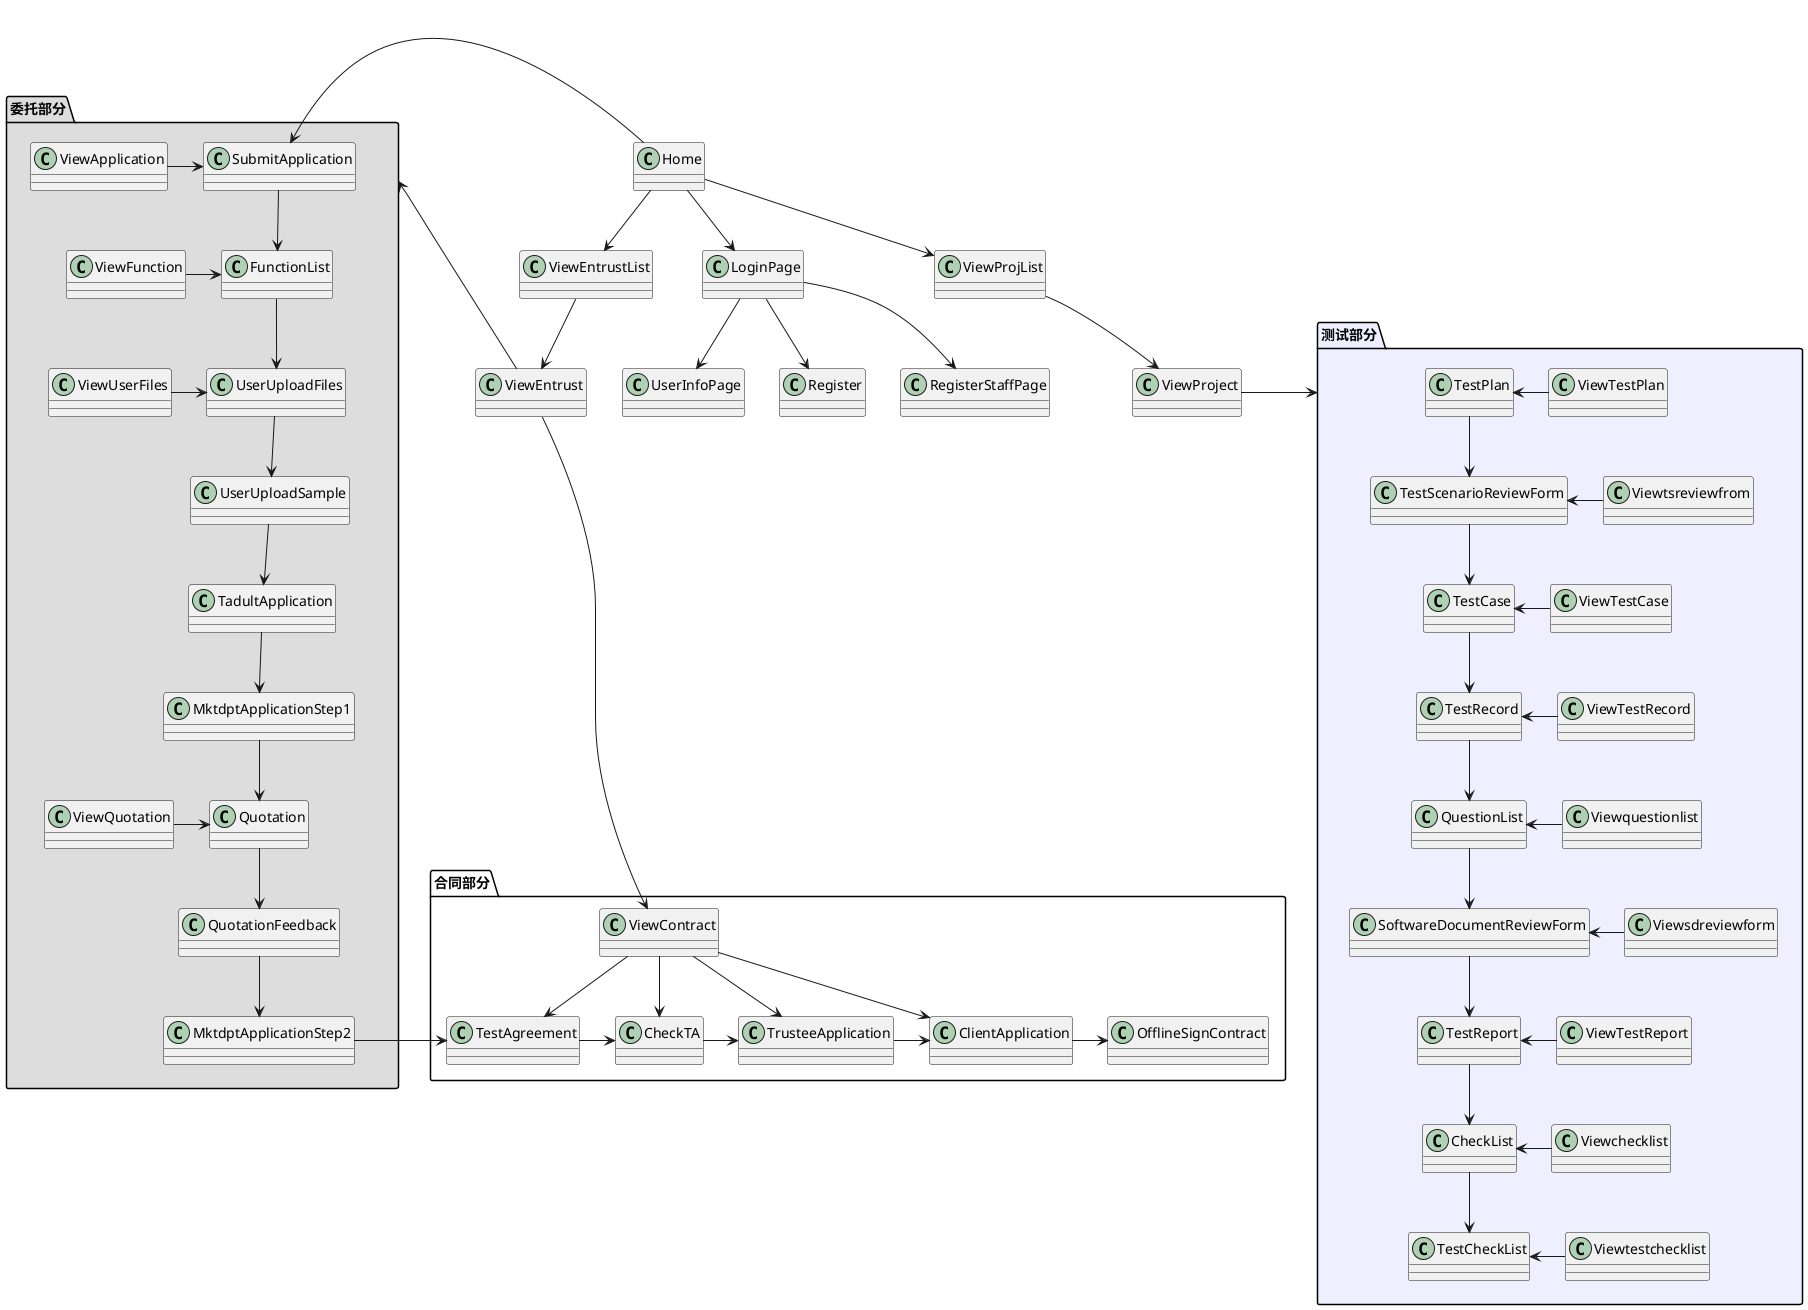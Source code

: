 @startuml
'基础界面
'----------------------
class Home 
'主界面
class LoginPage
'登录界面
class UserInfoPage
'用户信息界面 
class Register
'注册界面
class RegisterStaffPage
'注册工作人员界面
class ViewEntrustList
'查看委托列表
class ViewProjList
'查看项目列表
class ViewEntrust
'查看委托

Home-->LoginPage
LoginPage-->UserInfoPage
LoginPage-->Register
LoginPage-->RegisterStaffPage
Home-->ViewEntrustList
Home-->ViewProjList
ViewEntrustList-->ViewEntrust
ViewProjList-->ViewProject

'----------------------
'委托部分
'----------------------
Package "委托部分" #DDDDDD{
class SubmitApplication
'申请表
class FunctionList
'委托测试软件功能列表
class UserUploadFiles
'用户上传软件文档
class UserUploadSample
'用户上传样品
class TadultApplication
'测试部审核用户申请表
class MktdptApplicationStep1
'市场部审核用户申请表
class Quotation
'市场部填写报价单
class QuotationFeedback
'用户查看报价单并进行回复
class MktdptApplicationStep2
'市场部填写项目编号
Home-left->SubmitApplication
ViewApplication-right->SubmitApplication
SubmitApplication-->FunctionList
ViewFunction-right->FunctionList
FunctionList-->UserUploadFiles
ViewUserFiles-right->UserUploadFiles
UserUploadFiles-->UserUploadSample
UserUploadSample-->TadultApplication
TadultApplication-->MktdptApplicationStep1
MktdptApplicationStep1-->Quotation
ViewQuotation-right->Quotation
Quotation-->QuotationFeedback
QuotationFeedback-->MktdptApplicationStep2
}
'----------------------
'合同部分
'----------------------
Package "合同部分"{
class ViewContract
'查看合同
class TestAgreement
'履行期限(受托方)
class CheckTA
'确认履行期限
class TrusteeApplication
'签章(受托方)
class ClientApplication
'签章(委托方)
class OfflineSignContract
'线下签署保密协议
MktdptApplicationStep2-right->TestAgreement
TestAgreement-right->CheckTA
CheckTA-right->TrusteeApplication
TrusteeApplication-right->ClientApplication
ClientApplication-right->OfflineSignContract
ViewContract-->TestAgreement
ViewContract-->CheckTA
ViewContract-->TrusteeApplication
ViewContract-->ClientApplication
}
'----------------------
'测试部分
'----------------------
ViewEntrust-->"委托部分"
ViewEntrust-->ViewContract
ViewProject-right->"测试部分"
Package "测试部分" #EEEFFF{

class TestPlan
'软件测试方案
class TestScenarioReviewForm
'软件测试方案评审表
class TestCase
'测试用例
class TestRecord
'测试记录
class QuestionList
'软件测试问题清单
class SoftwareDocumentReviewForm
'软件文档评审表
class TestReport
'测试报告
class CheckList
'测试报告检查表
class TestCheckList
'软件项目委托测试工作检查表
TestPlan-->TestScenarioReviewForm
ViewTestPlan-left->TestPlan
TestScenarioReviewForm-->TestCase
Viewtsreviewfrom-left->TestScenarioReviewForm
TestCase-->TestRecord
ViewTestCase-left->TestCase
TestRecord-->QuestionList
ViewTestRecord-left->TestRecord
QuestionList-->SoftwareDocumentReviewForm
Viewquestionlist-left->QuestionList
SoftwareDocumentReviewForm-->TestReport
Viewsdreviewform-left->SoftwareDocumentReviewForm
TestReport-->CheckList
ViewTestReport-left->TestReport
CheckList-->TestCheckList
Viewchecklist-left->CheckList
Viewtestchecklist-left->TestCheckList
}

@enduml